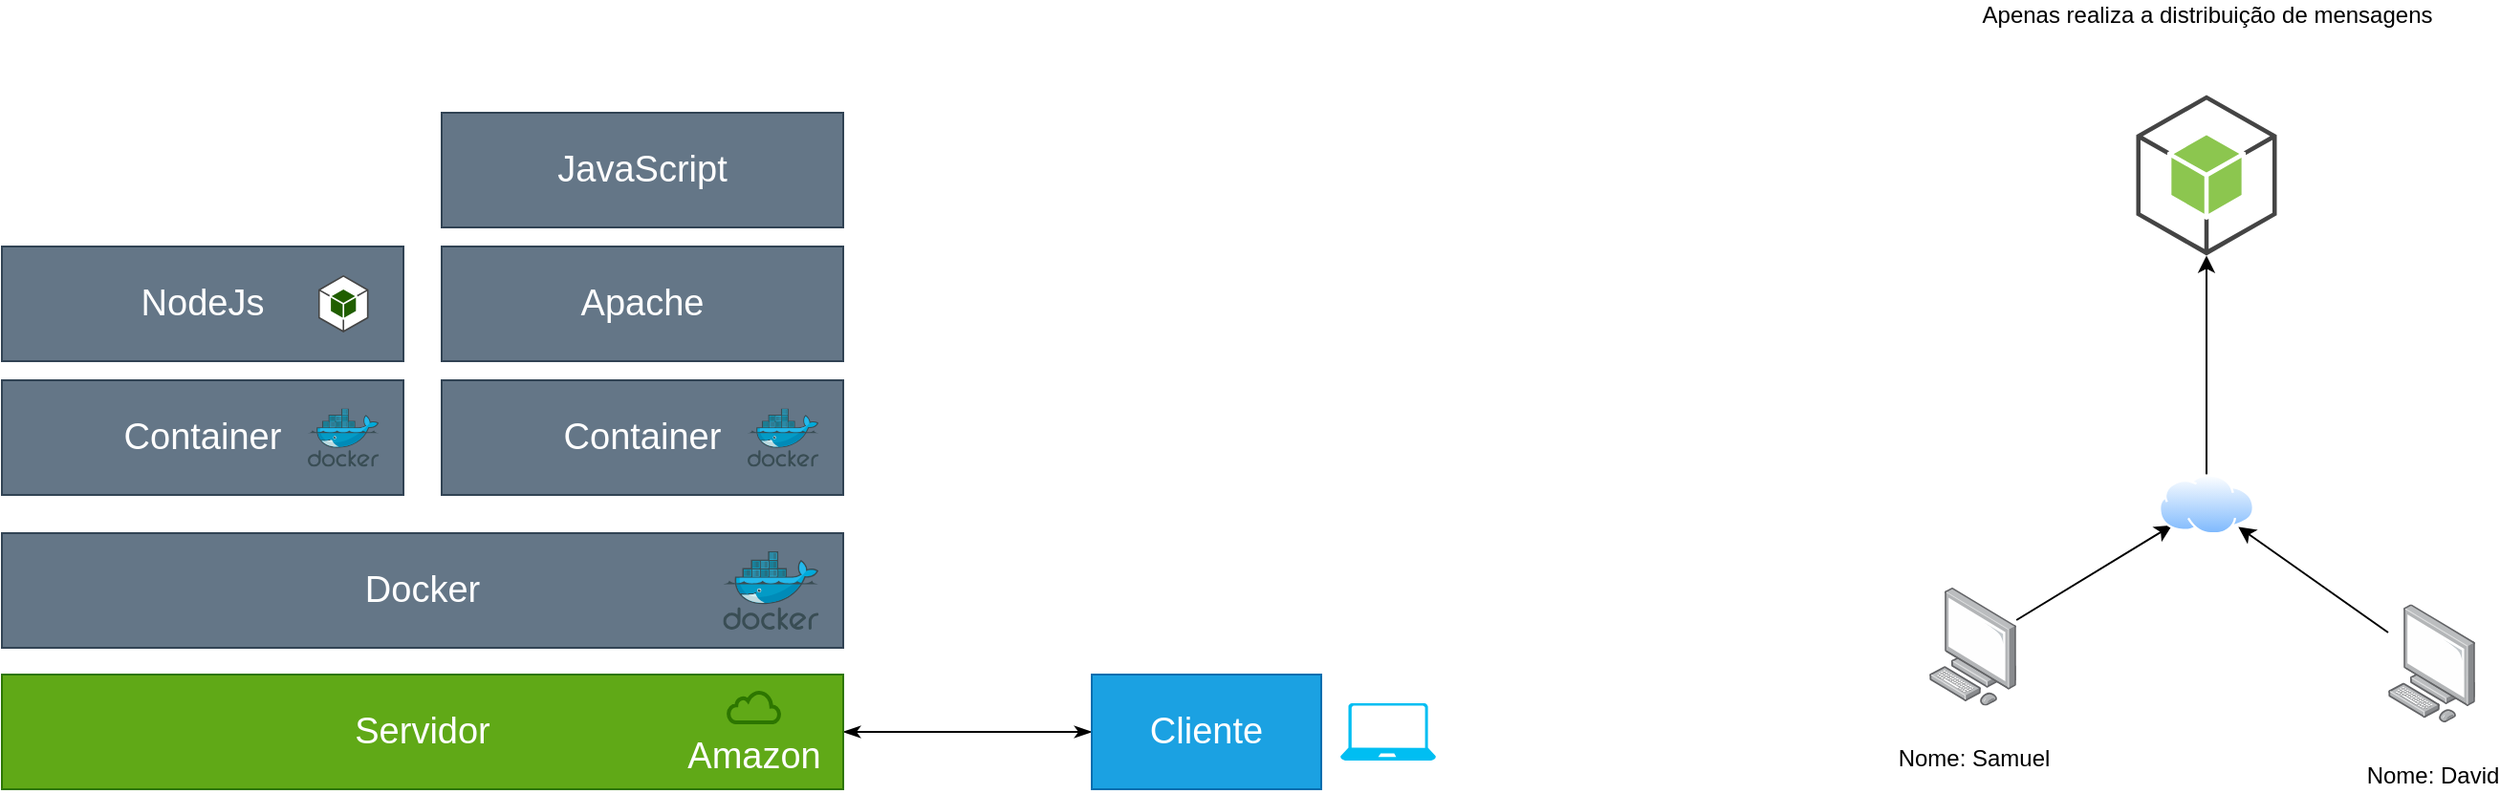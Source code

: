 <mxfile>
    <diagram id="0AemS2fNNMul0-sqoqKw" name="Page-1">
        <mxGraphModel dx="1901" dy="1321" grid="1" gridSize="10" guides="1" tooltips="1" connect="1" arrows="1" fold="1" page="1" pageScale="1" pageWidth="827" pageHeight="1169" math="0" shadow="0">
            <root>
                <mxCell id="0"/>
                <mxCell id="1" parent="0"/>
                <mxCell id="9" style="edgeStyle=none;html=1;fontSize=19;startArrow=classicThin;startFill=1;endArrow=classicThin;endFill=1;" parent="1" source="2" target="5" edge="1">
                    <mxGeometry relative="1" as="geometry"/>
                </mxCell>
                <mxCell id="2" value="Servidor" style="rounded=0;whiteSpace=wrap;html=1;fillColor=#60a917;fontColor=#ffffff;strokeColor=#2D7600;fontSize=19;" parent="1" vertex="1">
                    <mxGeometry x="90" y="674" width="440" height="60" as="geometry"/>
                </mxCell>
                <mxCell id="3" value="Amazon" style="html=1;verticalLabelPosition=bottom;align=center;labelBackgroundColor=none;verticalAlign=top;strokeWidth=2;strokeColor=#2D7600;shadow=0;dashed=0;shape=mxgraph.ios7.icons.cloud;fontSize=19;fillColor=#60a917;fontColor=#ffffff;" parent="1" vertex="1">
                    <mxGeometry x="470" y="683" width="26.67" height="16" as="geometry"/>
                </mxCell>
                <mxCell id="5" value="Cliente" style="rounded=0;whiteSpace=wrap;html=1;fillColor=#1ba1e2;fontColor=#ffffff;strokeColor=#006EAF;fontSize=19;" parent="1" vertex="1">
                    <mxGeometry x="660" y="674" width="120" height="60" as="geometry"/>
                </mxCell>
                <mxCell id="6" value="" style="verticalLabelPosition=bottom;html=1;verticalAlign=top;align=center;strokeColor=none;fillColor=#00BEF2;shape=mxgraph.azure.laptop;pointerEvents=1;fontSize=19;" parent="1" vertex="1">
                    <mxGeometry x="790" y="689" width="50" height="30" as="geometry"/>
                </mxCell>
                <mxCell id="15" value="Docker" style="rounded=0;whiteSpace=wrap;html=1;fillColor=#647687;fontColor=#ffffff;strokeColor=#314354;fontSize=19;" parent="1" vertex="1">
                    <mxGeometry x="90" y="600" width="440" height="60" as="geometry"/>
                </mxCell>
                <mxCell id="13" value="" style="sketch=0;aspect=fixed;html=1;points=[];align=center;image;fontSize=12;image=img/lib/mscae/Docker.svg;labelBackgroundColor=none;" parent="1" vertex="1">
                    <mxGeometry x="467.2" y="609.5" width="50" height="41" as="geometry"/>
                </mxCell>
                <mxCell id="16" value="NodeJs" style="rounded=0;whiteSpace=wrap;html=1;fillColor=#647687;fontColor=#ffffff;strokeColor=#314354;fontSize=19;" parent="1" vertex="1">
                    <mxGeometry x="90" y="450" width="210" height="60" as="geometry"/>
                </mxCell>
                <mxCell id="10" value="" style="outlineConnect=0;dashed=0;verticalLabelPosition=bottom;verticalAlign=top;align=center;html=1;shape=mxgraph.aws3.android;fillColor=#205E00;gradientColor=none;fontSize=19;" parent="1" vertex="1">
                    <mxGeometry x="255.48" y="465" width="26.25" height="30" as="geometry"/>
                </mxCell>
                <mxCell id="17" value="Container" style="rounded=0;whiteSpace=wrap;html=1;fillColor=#647687;fontColor=#ffffff;strokeColor=#314354;fontSize=19;" parent="1" vertex="1">
                    <mxGeometry x="90" y="520" width="210" height="60" as="geometry"/>
                </mxCell>
                <mxCell id="18" value="" style="sketch=0;aspect=fixed;html=1;points=[];align=center;image;fontSize=12;image=img/lib/mscae/Docker.svg;labelBackgroundColor=none;" parent="1" vertex="1">
                    <mxGeometry x="250" y="534.75" width="37.2" height="30.5" as="geometry"/>
                </mxCell>
                <mxCell id="19" value="Container" style="rounded=0;whiteSpace=wrap;html=1;fillColor=#647687;fontColor=#ffffff;strokeColor=#314354;fontSize=19;" parent="1" vertex="1">
                    <mxGeometry x="320" y="520" width="210" height="60" as="geometry"/>
                </mxCell>
                <mxCell id="20" value="Apache" style="rounded=0;whiteSpace=wrap;html=1;fillColor=#647687;fontColor=#ffffff;strokeColor=#314354;fontSize=19;" parent="1" vertex="1">
                    <mxGeometry x="320" y="450" width="210" height="60" as="geometry"/>
                </mxCell>
                <mxCell id="21" value="JavaScript" style="rounded=0;whiteSpace=wrap;html=1;fillColor=#647687;fontColor=#ffffff;strokeColor=#314354;fontSize=19;" parent="1" vertex="1">
                    <mxGeometry x="320" y="380" width="210" height="60" as="geometry"/>
                </mxCell>
                <mxCell id="22" value="" style="sketch=0;aspect=fixed;html=1;points=[];align=center;image;fontSize=12;image=img/lib/mscae/Docker.svg;labelBackgroundColor=none;" parent="1" vertex="1">
                    <mxGeometry x="480" y="534.75" width="37.2" height="30.5" as="geometry"/>
                </mxCell>
                <mxCell id="31" style="edgeStyle=none;html=1;" parent="1" source="24" target="30" edge="1">
                    <mxGeometry relative="1" as="geometry"/>
                </mxCell>
                <mxCell id="24" value="&lt;br&gt;Nome: Samuel" style="points=[];aspect=fixed;html=1;align=center;shadow=0;dashed=0;image;image=img/lib/allied_telesis/computer_and_terminals/Personal_Computer.svg;" parent="1" vertex="1">
                    <mxGeometry x="1098" y="628.5" width="45.6" height="61.8" as="geometry"/>
                </mxCell>
                <mxCell id="32" style="edgeStyle=none;html=1;" parent="1" source="25" target="30" edge="1">
                    <mxGeometry relative="1" as="geometry"/>
                </mxCell>
                <mxCell id="25" value="&lt;br&gt;Nome: David" style="points=[];aspect=fixed;html=1;align=center;shadow=0;dashed=0;image;image=img/lib/allied_telesis/computer_and_terminals/Personal_Computer.svg;" parent="1" vertex="1">
                    <mxGeometry x="1338" y="637.2" width="45.6" height="61.8" as="geometry"/>
                </mxCell>
                <mxCell id="34" style="edgeStyle=none;html=1;" parent="1" source="30" target="33" edge="1">
                    <mxGeometry relative="1" as="geometry"/>
                </mxCell>
                <mxCell id="30" value="" style="aspect=fixed;perimeter=ellipsePerimeter;html=1;align=center;shadow=0;dashed=0;spacingTop=3;image;image=img/lib/active_directory/internet_cloud.svg;" parent="1" vertex="1">
                    <mxGeometry x="1218" y="569.2" width="50" height="31.5" as="geometry"/>
                </mxCell>
                <mxCell id="33" value="Apenas realiza a distribuição de mensagens" style="outlineConnect=0;dashed=0;verticalLabelPosition=top;verticalAlign=middle;align=center;html=1;shape=mxgraph.aws3.android;fillColor=#8CC64F;gradientColor=none;horizontal=1;labelPosition=center;" parent="1" vertex="1">
                    <mxGeometry x="1206.25" y="370.7" width="73.5" height="84" as="geometry"/>
                </mxCell>
            </root>
        </mxGraphModel>
    </diagram>
</mxfile>